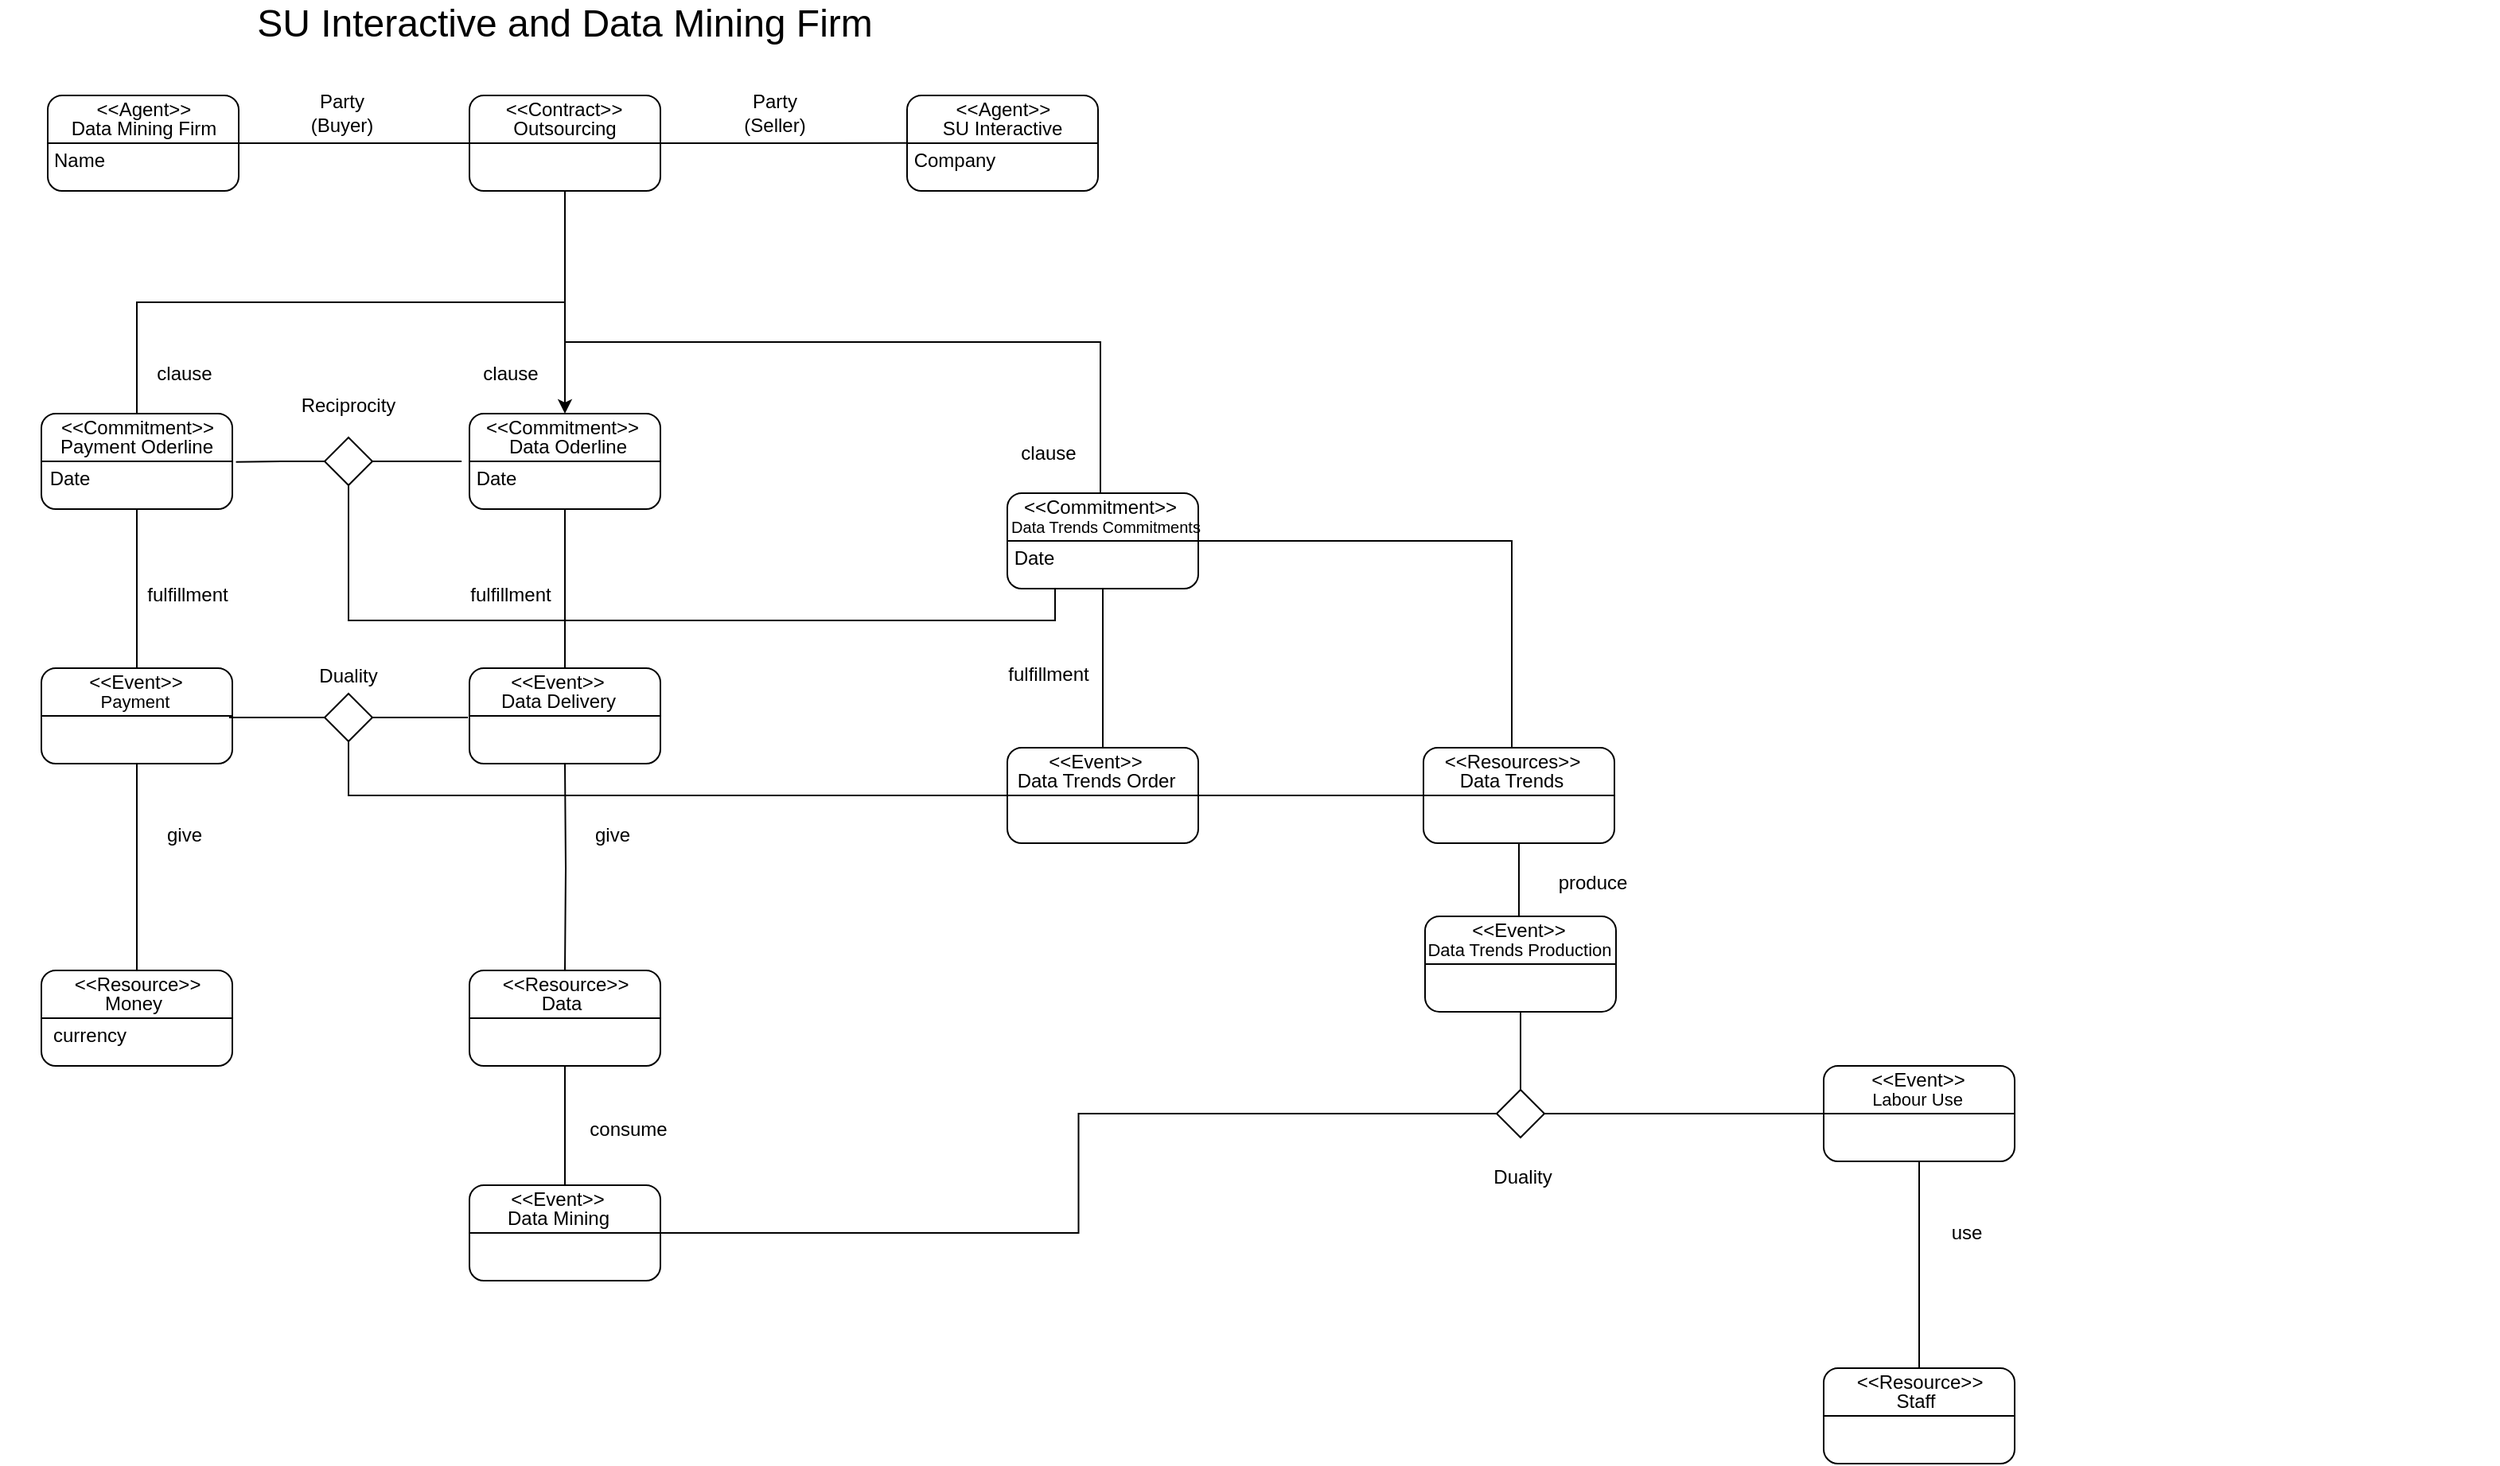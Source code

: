 <mxfile version="15.5.8" type="github"><diagram id="f0gYBg6eV_TWnXE1XEZ3" name="Page-1"><mxGraphModel dx="2370" dy="1270" grid="1" gridSize="10" guides="1" tooltips="1" connect="1" arrows="1" fold="1" page="1" pageScale="1" pageWidth="1169" pageHeight="827" math="0" shadow="0"><root><mxCell id="0"/><mxCell id="1" parent="0"/><mxCell id="re59bVa50K-5OiU--Nzr-1" value="&lt;font style=&quot;font-size: 24px&quot;&gt;SU Interactive and Data Mining Firm&lt;br&gt;&lt;/font&gt;" style="text;html=1;strokeColor=none;fillColor=none;align=center;verticalAlign=middle;whiteSpace=wrap;rounded=0;" parent="1" vertex="1"><mxGeometry x="371" y="40" width="428" height="30" as="geometry"/></mxCell><mxCell id="re59bVa50K-5OiU--Nzr-49" style="edgeStyle=orthogonalEdgeStyle;rounded=0;orthogonalLoop=1;jettySize=auto;html=1;exitX=1;exitY=0.5;exitDx=0;exitDy=0;entryX=0;entryY=0.5;entryDx=0;entryDy=0;fontSize=12;endArrow=none;endFill=0;" parent="1" source="re59bVa50K-5OiU--Nzr-2" target="re59bVa50K-5OiU--Nzr-14" edge="1"><mxGeometry relative="1" as="geometry"/></mxCell><mxCell id="re59bVa50K-5OiU--Nzr-2" value="" style="rounded=1;whiteSpace=wrap;html=1;fontSize=24;" parent="1" vertex="1"><mxGeometry x="260" y="100" width="120" height="60" as="geometry"/></mxCell><mxCell id="re59bVa50K-5OiU--Nzr-12" value="" style="endArrow=none;html=1;rounded=0;fontSize=24;exitX=0;exitY=0.5;exitDx=0;exitDy=0;entryX=1;entryY=0.5;entryDx=0;entryDy=0;" parent="1" source="re59bVa50K-5OiU--Nzr-2" target="re59bVa50K-5OiU--Nzr-2" edge="1"><mxGeometry width="50" height="50" relative="1" as="geometry"><mxPoint x="295" y="140" as="sourcePoint"/><mxPoint x="345" y="90" as="targetPoint"/></mxGeometry></mxCell><mxCell id="re59bVa50K-5OiU--Nzr-50" style="edgeStyle=orthogonalEdgeStyle;rounded=0;orthogonalLoop=1;jettySize=auto;html=1;exitX=1;exitY=0.5;exitDx=0;exitDy=0;fontSize=12;endArrow=none;endFill=0;" parent="1" source="re59bVa50K-5OiU--Nzr-14" edge="1"><mxGeometry relative="1" as="geometry"><mxPoint x="800" y="129.862" as="targetPoint"/></mxGeometry></mxCell><mxCell id="re59bVa50K-5OiU--Nzr-51" style="edgeStyle=orthogonalEdgeStyle;rounded=0;orthogonalLoop=1;jettySize=auto;html=1;exitX=0.5;exitY=1;exitDx=0;exitDy=0;fontSize=12;endArrow=none;endFill=0;" parent="1" source="re59bVa50K-5OiU--Nzr-14" target="re59bVa50K-5OiU--Nzr-28" edge="1"><mxGeometry relative="1" as="geometry"/></mxCell><mxCell id="dnEMqRcEYDUHsuzSkH74-1" style="edgeStyle=orthogonalEdgeStyle;rounded=0;orthogonalLoop=1;jettySize=auto;html=1;exitX=0.5;exitY=1;exitDx=0;exitDy=0;entryX=0.5;entryY=0;entryDx=0;entryDy=0;" edge="1" parent="1" source="re59bVa50K-5OiU--Nzr-14" target="re59bVa50K-5OiU--Nzr-26"><mxGeometry relative="1" as="geometry"/></mxCell><mxCell id="re59bVa50K-5OiU--Nzr-14" value="" style="rounded=1;whiteSpace=wrap;html=1;fontSize=24;" parent="1" vertex="1"><mxGeometry x="525" y="100" width="120" height="60" as="geometry"/></mxCell><mxCell id="re59bVa50K-5OiU--Nzr-15" value="" style="endArrow=none;html=1;rounded=0;fontSize=24;exitX=0;exitY=0.5;exitDx=0;exitDy=0;entryX=1;entryY=0.5;entryDx=0;entryDy=0;" parent="1" source="re59bVa50K-5OiU--Nzr-14" target="re59bVa50K-5OiU--Nzr-14" edge="1"><mxGeometry width="50" height="50" relative="1" as="geometry"><mxPoint x="560" y="140" as="sourcePoint"/><mxPoint x="610" y="90" as="targetPoint"/></mxGeometry></mxCell><mxCell id="re59bVa50K-5OiU--Nzr-16" value="" style="rounded=1;whiteSpace=wrap;html=1;fontSize=24;" parent="1" vertex="1"><mxGeometry x="800" y="100" width="120" height="60" as="geometry"/></mxCell><mxCell id="re59bVa50K-5OiU--Nzr-17" value="" style="endArrow=none;html=1;rounded=0;fontSize=24;exitX=0;exitY=0.5;exitDx=0;exitDy=0;entryX=1;entryY=0.5;entryDx=0;entryDy=0;" parent="1" source="re59bVa50K-5OiU--Nzr-16" target="re59bVa50K-5OiU--Nzr-16" edge="1"><mxGeometry width="50" height="50" relative="1" as="geometry"><mxPoint x="835" y="140" as="sourcePoint"/><mxPoint x="885" y="90" as="targetPoint"/></mxGeometry></mxCell><mxCell id="re59bVa50K-5OiU--Nzr-18" value="&lt;font style=&quot;font-size: 12px&quot;&gt;&amp;lt;&amp;lt;Agent&amp;gt;&amp;gt;&lt;br&gt;&lt;/font&gt;" style="text;html=1;strokeColor=none;fillColor=none;align=center;verticalAlign=middle;whiteSpace=wrap;rounded=0;fontSize=24;" parent="1" vertex="1"><mxGeometry x="287.5" y="100" width="65" height="10" as="geometry"/></mxCell><mxCell id="re59bVa50K-5OiU--Nzr-19" value="Data Mining Firm" style="text;html=1;strokeColor=none;fillColor=none;align=center;verticalAlign=middle;whiteSpace=wrap;rounded=0;fontSize=12;" parent="1" vertex="1"><mxGeometry x="263.75" y="116" width="112.5" height="10" as="geometry"/></mxCell><mxCell id="re59bVa50K-5OiU--Nzr-20" value="Outsourcing" style="text;html=1;strokeColor=none;fillColor=none;align=center;verticalAlign=middle;whiteSpace=wrap;rounded=0;fontSize=12;" parent="1" vertex="1"><mxGeometry x="554.5" y="116" width="60" height="10" as="geometry"/></mxCell><mxCell id="re59bVa50K-5OiU--Nzr-21" value="&lt;font style=&quot;font-size: 12px&quot;&gt;&amp;lt;&amp;lt;Contract&amp;gt;&amp;gt;&lt;br&gt;&lt;/font&gt;" style="text;html=1;strokeColor=none;fillColor=none;align=center;verticalAlign=middle;whiteSpace=wrap;rounded=0;fontSize=24;" parent="1" vertex="1"><mxGeometry x="552" y="100" width="65" height="10" as="geometry"/></mxCell><mxCell id="re59bVa50K-5OiU--Nzr-22" value="SU Interactive" style="text;html=1;strokeColor=none;fillColor=none;align=center;verticalAlign=middle;whiteSpace=wrap;rounded=0;fontSize=12;" parent="1" vertex="1"><mxGeometry x="820" y="116" width="80" height="10" as="geometry"/></mxCell><mxCell id="re59bVa50K-5OiU--Nzr-23" value="&lt;font style=&quot;font-size: 12px&quot;&gt;&amp;lt;&amp;lt;Agent&amp;gt;&amp;gt;&lt;br&gt;&lt;/font&gt;" style="text;html=1;strokeColor=none;fillColor=none;align=center;verticalAlign=middle;whiteSpace=wrap;rounded=0;fontSize=24;" parent="1" vertex="1"><mxGeometry x="827.5" y="100" width="65" height="10" as="geometry"/></mxCell><mxCell id="re59bVa50K-5OiU--Nzr-54" style="edgeStyle=orthogonalEdgeStyle;rounded=0;orthogonalLoop=1;jettySize=auto;html=1;exitX=0.5;exitY=1;exitDx=0;exitDy=0;entryX=0.5;entryY=0;entryDx=0;entryDy=0;fontSize=12;endArrow=none;endFill=0;" parent="1" source="re59bVa50K-5OiU--Nzr-24" target="re59bVa50K-5OiU--Nzr-32" edge="1"><mxGeometry relative="1" as="geometry"/></mxCell><mxCell id="re59bVa50K-5OiU--Nzr-24" value="" style="rounded=1;whiteSpace=wrap;html=1;fontSize=24;" parent="1" vertex="1"><mxGeometry x="256" y="300" width="120" height="60" as="geometry"/></mxCell><mxCell id="re59bVa50K-5OiU--Nzr-25" value="" style="endArrow=none;html=1;rounded=0;fontSize=24;exitX=0;exitY=0.5;exitDx=0;exitDy=0;entryX=1;entryY=0.5;entryDx=0;entryDy=0;" parent="1" source="re59bVa50K-5OiU--Nzr-24" target="re59bVa50K-5OiU--Nzr-24" edge="1"><mxGeometry width="50" height="50" relative="1" as="geometry"><mxPoint x="291" y="340" as="sourcePoint"/><mxPoint x="341" y="290" as="targetPoint"/></mxGeometry></mxCell><mxCell id="re59bVa50K-5OiU--Nzr-55" style="edgeStyle=orthogonalEdgeStyle;rounded=0;orthogonalLoop=1;jettySize=auto;html=1;exitX=0.5;exitY=1;exitDx=0;exitDy=0;entryX=0.5;entryY=0;entryDx=0;entryDy=0;fontSize=12;endArrow=none;endFill=0;" parent="1" source="re59bVa50K-5OiU--Nzr-26" target="re59bVa50K-5OiU--Nzr-34" edge="1"><mxGeometry relative="1" as="geometry"/></mxCell><mxCell id="re59bVa50K-5OiU--Nzr-26" value="" style="rounded=1;whiteSpace=wrap;html=1;fontSize=24;" parent="1" vertex="1"><mxGeometry x="525" y="300" width="120" height="60" as="geometry"/></mxCell><mxCell id="re59bVa50K-5OiU--Nzr-27" value="" style="endArrow=none;html=1;rounded=0;fontSize=24;exitX=0;exitY=0.5;exitDx=0;exitDy=0;entryX=1;entryY=0.5;entryDx=0;entryDy=0;" parent="1" source="re59bVa50K-5OiU--Nzr-26" target="re59bVa50K-5OiU--Nzr-26" edge="1"><mxGeometry width="50" height="50" relative="1" as="geometry"><mxPoint x="559" y="340" as="sourcePoint"/><mxPoint x="609" y="290" as="targetPoint"/></mxGeometry></mxCell><mxCell id="re59bVa50K-5OiU--Nzr-28" value="&lt;font style=&quot;font-size: 12px&quot;&gt;&amp;lt;&amp;lt;Commitment&amp;gt;&amp;gt;&lt;br&gt;&lt;/font&gt;" style="text;html=1;strokeColor=none;fillColor=none;align=center;verticalAlign=middle;whiteSpace=wrap;rounded=0;fontSize=24;" parent="1" vertex="1"><mxGeometry x="283.5" y="300" width="65" height="10" as="geometry"/></mxCell><mxCell id="re59bVa50K-5OiU--Nzr-29" value="&lt;font style=&quot;font-size: 12px&quot;&gt;Payment Oderline&lt;/font&gt;" style="text;html=1;strokeColor=none;fillColor=none;align=center;verticalAlign=middle;whiteSpace=wrap;rounded=0;fontSize=12;" parent="1" vertex="1"><mxGeometry x="246" y="316" width="140" height="10" as="geometry"/></mxCell><mxCell id="re59bVa50K-5OiU--Nzr-30" value="Data Oderline" style="text;html=1;strokeColor=none;fillColor=none;align=center;verticalAlign=middle;whiteSpace=wrap;rounded=0;fontSize=12;" parent="1" vertex="1"><mxGeometry x="527" y="316" width="120" height="10" as="geometry"/></mxCell><mxCell id="re59bVa50K-5OiU--Nzr-31" value="&lt;font style=&quot;font-size: 12px&quot;&gt;&amp;lt;&amp;lt;Commitment&amp;gt;&amp;gt;&lt;br&gt;&lt;/font&gt;" style="text;html=1;strokeColor=none;fillColor=none;align=center;verticalAlign=middle;whiteSpace=wrap;rounded=0;fontSize=24;" parent="1" vertex="1"><mxGeometry x="551" y="300" width="65" height="10" as="geometry"/></mxCell><mxCell id="re59bVa50K-5OiU--Nzr-64" style="edgeStyle=orthogonalEdgeStyle;rounded=0;orthogonalLoop=1;jettySize=auto;html=1;exitX=0.5;exitY=1;exitDx=0;exitDy=0;entryX=0.5;entryY=0;entryDx=0;entryDy=0;fontSize=12;endArrow=none;endFill=0;" parent="1" source="re59bVa50K-5OiU--Nzr-32" target="re59bVa50K-5OiU--Nzr-63" edge="1"><mxGeometry relative="1" as="geometry"/></mxCell><mxCell id="re59bVa50K-5OiU--Nzr-32" value="" style="rounded=1;whiteSpace=wrap;html=1;fontSize=24;" parent="1" vertex="1"><mxGeometry x="256" y="460" width="120" height="60" as="geometry"/></mxCell><mxCell id="re59bVa50K-5OiU--Nzr-33" value="" style="endArrow=none;html=1;rounded=0;fontSize=24;exitX=0;exitY=0.5;exitDx=0;exitDy=0;entryX=1;entryY=0.5;entryDx=0;entryDy=0;" parent="1" source="re59bVa50K-5OiU--Nzr-32" target="re59bVa50K-5OiU--Nzr-32" edge="1"><mxGeometry width="50" height="50" relative="1" as="geometry"><mxPoint x="290" y="500" as="sourcePoint"/><mxPoint x="340" y="450" as="targetPoint"/></mxGeometry></mxCell><mxCell id="re59bVa50K-5OiU--Nzr-34" value="" style="rounded=1;whiteSpace=wrap;html=1;fontSize=24;" parent="1" vertex="1"><mxGeometry x="525" y="460" width="120" height="60" as="geometry"/></mxCell><mxCell id="re59bVa50K-5OiU--Nzr-35" value="" style="endArrow=none;html=1;rounded=0;fontSize=24;exitX=0;exitY=0.5;exitDx=0;exitDy=0;entryX=1;entryY=0.5;entryDx=0;entryDy=0;" parent="1" source="re59bVa50K-5OiU--Nzr-34" target="re59bVa50K-5OiU--Nzr-34" edge="1"><mxGeometry width="50" height="50" relative="1" as="geometry"><mxPoint x="556" y="500" as="sourcePoint"/><mxPoint x="606" y="450" as="targetPoint"/></mxGeometry></mxCell><mxCell id="re59bVa50K-5OiU--Nzr-36" value="&lt;font style=&quot;font-size: 12px&quot;&gt;&amp;lt;&amp;lt;Event&amp;gt;&amp;gt;&lt;br&gt;&lt;/font&gt;" style="text;html=1;strokeColor=none;fillColor=none;align=center;verticalAlign=middle;whiteSpace=wrap;rounded=0;fontSize=24;" parent="1" vertex="1"><mxGeometry x="282.5" y="460" width="65" height="10" as="geometry"/></mxCell><mxCell id="re59bVa50K-5OiU--Nzr-37" value="&lt;font style=&quot;font-size: 11px&quot;&gt;Payment&lt;/font&gt;" style="text;html=1;strokeColor=none;fillColor=none;align=center;verticalAlign=middle;whiteSpace=wrap;rounded=0;fontSize=12;" parent="1" vertex="1"><mxGeometry x="230" y="476" width="170" height="10" as="geometry"/></mxCell><mxCell id="re59bVa50K-5OiU--Nzr-38" value="Data Delivery" style="text;html=1;strokeColor=none;fillColor=none;align=center;verticalAlign=middle;whiteSpace=wrap;rounded=0;fontSize=12;" parent="1" vertex="1"><mxGeometry x="520.5" y="476" width="120" height="10" as="geometry"/></mxCell><mxCell id="re59bVa50K-5OiU--Nzr-39" value="&lt;font style=&quot;font-size: 12px&quot;&gt;&amp;lt;&amp;lt;Event&amp;gt;&amp;gt;&lt;br&gt;&lt;/font&gt;" style="text;html=1;strokeColor=none;fillColor=none;align=center;verticalAlign=middle;whiteSpace=wrap;rounded=0;fontSize=24;" parent="1" vertex="1"><mxGeometry x="548" y="460" width="65" height="10" as="geometry"/></mxCell><mxCell id="re59bVa50K-5OiU--Nzr-45" style="edgeStyle=orthogonalEdgeStyle;rounded=0;orthogonalLoop=1;jettySize=auto;html=1;exitX=1;exitY=0.5;exitDx=0;exitDy=0;fontSize=12;endArrow=none;endFill=0;" parent="1" source="re59bVa50K-5OiU--Nzr-40" edge="1"><mxGeometry relative="1" as="geometry"><mxPoint x="524" y="491" as="targetPoint"/></mxGeometry></mxCell><mxCell id="re59bVa50K-5OiU--Nzr-46" style="edgeStyle=orthogonalEdgeStyle;rounded=0;orthogonalLoop=1;jettySize=auto;html=1;exitX=0;exitY=0.5;exitDx=0;exitDy=0;fontSize=12;endArrow=none;endFill=0;" parent="1" source="re59bVa50K-5OiU--Nzr-40" edge="1"><mxGeometry relative="1" as="geometry"><mxPoint x="374" y="491" as="targetPoint"/></mxGeometry></mxCell><mxCell id="re59bVa50K-5OiU--Nzr-40" value="" style="rhombus;whiteSpace=wrap;html=1;fontSize=12;" parent="1" vertex="1"><mxGeometry x="434" y="476" width="30" height="30" as="geometry"/></mxCell><mxCell id="re59bVa50K-5OiU--Nzr-43" style="edgeStyle=orthogonalEdgeStyle;rounded=0;orthogonalLoop=1;jettySize=auto;html=1;exitX=0;exitY=0.5;exitDx=0;exitDy=0;entryX=1.019;entryY=0.422;entryDx=0;entryDy=0;entryPerimeter=0;fontSize=12;endArrow=none;endFill=0;" parent="1" source="re59bVa50K-5OiU--Nzr-41" edge="1"><mxGeometry relative="1" as="geometry"><mxPoint x="378.28" y="330.32" as="targetPoint"/></mxGeometry></mxCell><mxCell id="re59bVa50K-5OiU--Nzr-44" style="edgeStyle=orthogonalEdgeStyle;rounded=0;orthogonalLoop=1;jettySize=auto;html=1;exitX=1;exitY=0.5;exitDx=0;exitDy=0;entryX=-0.008;entryY=0.417;entryDx=0;entryDy=0;entryPerimeter=0;fontSize=12;endArrow=none;endFill=0;" parent="1" source="re59bVa50K-5OiU--Nzr-41" edge="1"><mxGeometry relative="1" as="geometry"><mxPoint x="520.04" y="330.02" as="targetPoint"/></mxGeometry></mxCell><mxCell id="dnEMqRcEYDUHsuzSkH74-16" style="edgeStyle=orthogonalEdgeStyle;rounded=0;orthogonalLoop=1;jettySize=auto;html=1;exitX=0.5;exitY=1;exitDx=0;exitDy=0;entryX=0.25;entryY=1;entryDx=0;entryDy=0;endArrow=none;endFill=0;" edge="1" parent="1" source="re59bVa50K-5OiU--Nzr-41" target="dnEMqRcEYDUHsuzSkH74-4"><mxGeometry relative="1" as="geometry"/></mxCell><mxCell id="re59bVa50K-5OiU--Nzr-41" value="" style="rhombus;whiteSpace=wrap;html=1;fontSize=12;" parent="1" vertex="1"><mxGeometry x="434" y="315" width="30" height="30" as="geometry"/></mxCell><mxCell id="re59bVa50K-5OiU--Nzr-47" value="Duality" style="text;html=1;strokeColor=none;fillColor=none;align=center;verticalAlign=middle;whiteSpace=wrap;rounded=0;fontSize=12;" parent="1" vertex="1"><mxGeometry x="419" y="450" width="60" height="30" as="geometry"/></mxCell><mxCell id="re59bVa50K-5OiU--Nzr-48" value="Reciprocity" style="text;html=1;strokeColor=none;fillColor=none;align=center;verticalAlign=middle;whiteSpace=wrap;rounded=0;fontSize=12;" parent="1" vertex="1"><mxGeometry x="419" y="280" width="60" height="30" as="geometry"/></mxCell><mxCell id="re59bVa50K-5OiU--Nzr-60" value="" style="rounded=1;whiteSpace=wrap;html=1;fontSize=24;" parent="1" vertex="1"><mxGeometry x="256" y="650" width="120" height="60" as="geometry"/></mxCell><mxCell id="re59bVa50K-5OiU--Nzr-61" value="" style="endArrow=none;html=1;rounded=0;fontSize=24;exitX=0;exitY=0.5;exitDx=0;exitDy=0;entryX=1;entryY=0.5;entryDx=0;entryDy=0;" parent="1" source="re59bVa50K-5OiU--Nzr-60" target="re59bVa50K-5OiU--Nzr-60" edge="1"><mxGeometry width="50" height="50" relative="1" as="geometry"><mxPoint x="291" y="690" as="sourcePoint"/><mxPoint x="341" y="640" as="targetPoint"/></mxGeometry></mxCell><mxCell id="re59bVa50K-5OiU--Nzr-62" value="Money" style="text;html=1;strokeColor=none;fillColor=none;align=center;verticalAlign=middle;whiteSpace=wrap;rounded=0;fontSize=12;" parent="1" vertex="1"><mxGeometry x="254" y="666" width="120" height="10" as="geometry"/></mxCell><mxCell id="re59bVa50K-5OiU--Nzr-63" value="&lt;font style=&quot;font-size: 12px&quot;&gt;&amp;lt;&amp;lt;Resource&amp;gt;&amp;gt;&lt;br&gt;&lt;/font&gt;" style="text;html=1;strokeColor=none;fillColor=none;align=center;verticalAlign=middle;whiteSpace=wrap;rounded=0;fontSize=24;" parent="1" vertex="1"><mxGeometry x="283.5" y="650" width="65" height="10" as="geometry"/></mxCell><mxCell id="re59bVa50K-5OiU--Nzr-110" value="Name" style="text;html=1;strokeColor=none;fillColor=none;align=center;verticalAlign=middle;whiteSpace=wrap;rounded=0;fontSize=12;" parent="1" vertex="1"><mxGeometry x="250" y="126" width="60" height="30" as="geometry"/></mxCell><mxCell id="re59bVa50K-5OiU--Nzr-112" value="Party&lt;br&gt;(Buyer)" style="text;html=1;strokeColor=none;fillColor=none;align=center;verticalAlign=middle;whiteSpace=wrap;rounded=0;fontSize=12;" parent="1" vertex="1"><mxGeometry x="415" y="96" width="60" height="30" as="geometry"/></mxCell><mxCell id="re59bVa50K-5OiU--Nzr-113" value="Party&lt;br&gt;(Seller)" style="text;html=1;strokeColor=none;fillColor=none;align=center;verticalAlign=middle;whiteSpace=wrap;rounded=0;fontSize=12;" parent="1" vertex="1"><mxGeometry x="686.5" y="96" width="60" height="30" as="geometry"/></mxCell><mxCell id="re59bVa50K-5OiU--Nzr-114" value="Company" style="text;html=1;strokeColor=none;fillColor=none;align=center;verticalAlign=middle;whiteSpace=wrap;rounded=0;fontSize=12;" parent="1" vertex="1"><mxGeometry x="800" y="126" width="60" height="30" as="geometry"/></mxCell><mxCell id="re59bVa50K-5OiU--Nzr-115" value="Date" style="text;html=1;strokeColor=none;fillColor=none;align=center;verticalAlign=middle;whiteSpace=wrap;rounded=0;fontSize=12;" parent="1" vertex="1"><mxGeometry x="244" y="326" width="60" height="30" as="geometry"/></mxCell><mxCell id="re59bVa50K-5OiU--Nzr-116" value="Date" style="text;html=1;strokeColor=none;fillColor=none;align=center;verticalAlign=middle;whiteSpace=wrap;rounded=0;fontSize=12;" parent="1" vertex="1"><mxGeometry x="512" y="326" width="60" height="30" as="geometry"/></mxCell><mxCell id="re59bVa50K-5OiU--Nzr-119" value="currency" style="text;html=1;strokeColor=none;fillColor=none;align=center;verticalAlign=middle;whiteSpace=wrap;rounded=0;fontSize=12;" parent="1" vertex="1"><mxGeometry x="246" y="676" width="81" height="30" as="geometry"/></mxCell><mxCell id="re59bVa50K-5OiU--Nzr-123" value="clause" style="text;html=1;strokeColor=none;fillColor=none;align=center;verticalAlign=middle;whiteSpace=wrap;rounded=0;fontSize=12;" parent="1" vertex="1"><mxGeometry x="316" y="260" width="60" height="30" as="geometry"/></mxCell><mxCell id="re59bVa50K-5OiU--Nzr-124" value="clause" style="text;html=1;strokeColor=none;fillColor=none;align=center;verticalAlign=middle;whiteSpace=wrap;rounded=0;fontSize=12;" parent="1" vertex="1"><mxGeometry x="520.5" y="260" width="60" height="30" as="geometry"/></mxCell><mxCell id="re59bVa50K-5OiU--Nzr-125" value="fulfillment" style="text;html=1;strokeColor=none;fillColor=none;align=center;verticalAlign=middle;whiteSpace=wrap;rounded=0;fontSize=12;" parent="1" vertex="1"><mxGeometry x="520.5" y="399" width="60" height="30" as="geometry"/></mxCell><mxCell id="re59bVa50K-5OiU--Nzr-126" value="fulfillment" style="text;html=1;strokeColor=none;fillColor=none;align=center;verticalAlign=middle;whiteSpace=wrap;rounded=0;fontSize=12;" parent="1" vertex="1"><mxGeometry x="318" y="399" width="60" height="30" as="geometry"/></mxCell><mxCell id="re59bVa50K-5OiU--Nzr-132" value="give" style="text;html=1;strokeColor=none;fillColor=none;align=center;verticalAlign=middle;whiteSpace=wrap;rounded=0;fontSize=12;" parent="1" vertex="1"><mxGeometry x="316" y="550" width="60" height="30" as="geometry"/></mxCell><mxCell id="dnEMqRcEYDUHsuzSkH74-2" value="" style="shape=image;verticalLabelPosition=bottom;labelBackgroundColor=#ffffff;verticalAlign=top;aspect=fixed;imageAspect=0;image=https://cdn.discordapp.com/attachments/882881719177474058/903643881835466762/Skarmavbild_2021-10-29_kl._15.32.03.png;" vertex="1" parent="1"><mxGeometry x="1280" y="267" width="520" height="365" as="geometry"/></mxCell><mxCell id="dnEMqRcEYDUHsuzSkH74-3" style="edgeStyle=orthogonalEdgeStyle;rounded=0;orthogonalLoop=1;jettySize=auto;html=1;exitX=0.5;exitY=1;exitDx=0;exitDy=0;entryX=0.5;entryY=0;entryDx=0;entryDy=0;fontSize=12;endArrow=none;endFill=0;" edge="1" source="dnEMqRcEYDUHsuzSkH74-4" target="dnEMqRcEYDUHsuzSkH74-8" parent="1"><mxGeometry relative="1" as="geometry"/></mxCell><mxCell id="dnEMqRcEYDUHsuzSkH74-4" value="" style="rounded=1;whiteSpace=wrap;html=1;fontSize=24;" vertex="1" parent="1"><mxGeometry x="863" y="350" width="120" height="60" as="geometry"/></mxCell><mxCell id="dnEMqRcEYDUHsuzSkH74-5" value="" style="endArrow=none;html=1;rounded=0;fontSize=24;exitX=0;exitY=0.5;exitDx=0;exitDy=0;entryX=1;entryY=0.5;entryDx=0;entryDy=0;" edge="1" source="dnEMqRcEYDUHsuzSkH74-4" target="dnEMqRcEYDUHsuzSkH74-4" parent="1"><mxGeometry width="50" height="50" relative="1" as="geometry"><mxPoint x="897" y="390" as="sourcePoint"/><mxPoint x="947" y="340" as="targetPoint"/></mxGeometry></mxCell><mxCell id="dnEMqRcEYDUHsuzSkH74-6" value="&lt;font style=&quot;font-size: 10px&quot;&gt;Data Trends Commitments&lt;/font&gt;" style="text;html=1;strokeColor=none;fillColor=none;align=center;verticalAlign=middle;whiteSpace=wrap;rounded=0;fontSize=12;" vertex="1" parent="1"><mxGeometry x="860" y="366" width="130" height="10" as="geometry"/></mxCell><mxCell id="dnEMqRcEYDUHsuzSkH74-15" style="edgeStyle=orthogonalEdgeStyle;rounded=0;orthogonalLoop=1;jettySize=auto;html=1;exitX=0.5;exitY=0;exitDx=0;exitDy=0;entryX=0.5;entryY=1;entryDx=0;entryDy=0;endArrow=none;endFill=0;" edge="1" parent="1" source="dnEMqRcEYDUHsuzSkH74-7" target="re59bVa50K-5OiU--Nzr-14"><mxGeometry relative="1" as="geometry"/></mxCell><mxCell id="dnEMqRcEYDUHsuzSkH74-7" value="&lt;font style=&quot;font-size: 12px&quot;&gt;&amp;lt;&amp;lt;Commitment&amp;gt;&amp;gt;&lt;br&gt;&lt;/font&gt;" style="text;html=1;strokeColor=none;fillColor=none;align=center;verticalAlign=middle;whiteSpace=wrap;rounded=0;fontSize=24;" vertex="1" parent="1"><mxGeometry x="889" y="350" width="65" height="10" as="geometry"/></mxCell><mxCell id="dnEMqRcEYDUHsuzSkH74-17" style="edgeStyle=orthogonalEdgeStyle;rounded=0;orthogonalLoop=1;jettySize=auto;html=1;exitX=0;exitY=0.5;exitDx=0;exitDy=0;entryX=0.5;entryY=1;entryDx=0;entryDy=0;endArrow=none;endFill=0;" edge="1" parent="1" source="dnEMqRcEYDUHsuzSkH74-8" target="re59bVa50K-5OiU--Nzr-40"><mxGeometry relative="1" as="geometry"/></mxCell><mxCell id="dnEMqRcEYDUHsuzSkH74-29" style="edgeStyle=orthogonalEdgeStyle;rounded=0;orthogonalLoop=1;jettySize=auto;html=1;exitX=1;exitY=0.5;exitDx=0;exitDy=0;fontSize=10;endArrow=none;endFill=0;" edge="1" parent="1" source="dnEMqRcEYDUHsuzSkH74-8"><mxGeometry relative="1" as="geometry"><mxPoint x="1130" y="540" as="targetPoint"/></mxGeometry></mxCell><mxCell id="dnEMqRcEYDUHsuzSkH74-8" value="" style="rounded=1;whiteSpace=wrap;html=1;fontSize=24;" vertex="1" parent="1"><mxGeometry x="863" y="510" width="120" height="60" as="geometry"/></mxCell><mxCell id="dnEMqRcEYDUHsuzSkH74-9" value="" style="endArrow=none;html=1;rounded=0;fontSize=24;exitX=0;exitY=0.5;exitDx=0;exitDy=0;entryX=1;entryY=0.5;entryDx=0;entryDy=0;" edge="1" source="dnEMqRcEYDUHsuzSkH74-8" target="dnEMqRcEYDUHsuzSkH74-8" parent="1"><mxGeometry width="50" height="50" relative="1" as="geometry"><mxPoint x="894" y="550" as="sourcePoint"/><mxPoint x="944" y="500" as="targetPoint"/></mxGeometry></mxCell><mxCell id="dnEMqRcEYDUHsuzSkH74-10" value="Data Trends Order" style="text;html=1;strokeColor=none;fillColor=none;align=center;verticalAlign=middle;whiteSpace=wrap;rounded=0;fontSize=12;" vertex="1" parent="1"><mxGeometry x="858.5" y="526" width="120" height="10" as="geometry"/></mxCell><mxCell id="dnEMqRcEYDUHsuzSkH74-11" value="&lt;font style=&quot;font-size: 12px&quot;&gt;&amp;lt;&amp;lt;Event&amp;gt;&amp;gt;&lt;br&gt;&lt;/font&gt;" style="text;html=1;strokeColor=none;fillColor=none;align=center;verticalAlign=middle;whiteSpace=wrap;rounded=0;fontSize=24;" vertex="1" parent="1"><mxGeometry x="886" y="510" width="65" height="10" as="geometry"/></mxCell><mxCell id="dnEMqRcEYDUHsuzSkH74-12" value="Date" style="text;html=1;strokeColor=none;fillColor=none;align=center;verticalAlign=middle;whiteSpace=wrap;rounded=0;fontSize=12;" vertex="1" parent="1"><mxGeometry x="850" y="376" width="60" height="30" as="geometry"/></mxCell><mxCell id="dnEMqRcEYDUHsuzSkH74-13" value="clause" style="text;html=1;strokeColor=none;fillColor=none;align=center;verticalAlign=middle;whiteSpace=wrap;rounded=0;fontSize=12;" vertex="1" parent="1"><mxGeometry x="858.5" y="310" width="60" height="30" as="geometry"/></mxCell><mxCell id="dnEMqRcEYDUHsuzSkH74-14" value="fulfillment" style="text;html=1;strokeColor=none;fillColor=none;align=center;verticalAlign=middle;whiteSpace=wrap;rounded=0;fontSize=12;" vertex="1" parent="1"><mxGeometry x="858.5" y="449" width="60" height="30" as="geometry"/></mxCell><mxCell id="dnEMqRcEYDUHsuzSkH74-18" style="edgeStyle=orthogonalEdgeStyle;rounded=0;orthogonalLoop=1;jettySize=auto;html=1;exitX=0.5;exitY=1;exitDx=0;exitDy=0;entryX=0.5;entryY=0;entryDx=0;entryDy=0;fontSize=12;endArrow=none;endFill=0;" edge="1" target="dnEMqRcEYDUHsuzSkH74-22" parent="1"><mxGeometry relative="1" as="geometry"><mxPoint x="585" y="520" as="sourcePoint"/></mxGeometry></mxCell><mxCell id="dnEMqRcEYDUHsuzSkH74-53" style="edgeStyle=orthogonalEdgeStyle;rounded=0;orthogonalLoop=1;jettySize=auto;html=1;exitX=0.5;exitY=1;exitDx=0;exitDy=0;fontSize=10;endArrow=none;endFill=0;" edge="1" parent="1" source="dnEMqRcEYDUHsuzSkH74-19" target="dnEMqRcEYDUHsuzSkH74-48"><mxGeometry relative="1" as="geometry"/></mxCell><mxCell id="dnEMqRcEYDUHsuzSkH74-19" value="" style="rounded=1;whiteSpace=wrap;html=1;fontSize=24;" vertex="1" parent="1"><mxGeometry x="525" y="650" width="120" height="60" as="geometry"/></mxCell><mxCell id="dnEMqRcEYDUHsuzSkH74-20" value="" style="endArrow=none;html=1;rounded=0;fontSize=24;exitX=0;exitY=0.5;exitDx=0;exitDy=0;entryX=1;entryY=0.5;entryDx=0;entryDy=0;" edge="1" source="dnEMqRcEYDUHsuzSkH74-19" target="dnEMqRcEYDUHsuzSkH74-19" parent="1"><mxGeometry width="50" height="50" relative="1" as="geometry"><mxPoint x="560" y="690" as="sourcePoint"/><mxPoint x="610" y="640" as="targetPoint"/></mxGeometry></mxCell><mxCell id="dnEMqRcEYDUHsuzSkH74-21" value="Data" style="text;html=1;strokeColor=none;fillColor=none;align=center;verticalAlign=middle;whiteSpace=wrap;rounded=0;fontSize=12;" vertex="1" parent="1"><mxGeometry x="523" y="666" width="120" height="10" as="geometry"/></mxCell><mxCell id="dnEMqRcEYDUHsuzSkH74-22" value="&lt;font style=&quot;font-size: 12px&quot;&gt;&amp;lt;&amp;lt;Resource&amp;gt;&amp;gt;&lt;br&gt;&lt;/font&gt;" style="text;html=1;strokeColor=none;fillColor=none;align=center;verticalAlign=middle;whiteSpace=wrap;rounded=0;fontSize=24;" vertex="1" parent="1"><mxGeometry x="552.5" y="650" width="65" height="10" as="geometry"/></mxCell><mxCell id="dnEMqRcEYDUHsuzSkH74-24" value="give" style="text;html=1;strokeColor=none;fillColor=none;align=center;verticalAlign=middle;whiteSpace=wrap;rounded=0;fontSize=12;" vertex="1" parent="1"><mxGeometry x="585" y="550" width="60" height="30" as="geometry"/></mxCell><mxCell id="dnEMqRcEYDUHsuzSkH74-47" style="edgeStyle=orthogonalEdgeStyle;rounded=0;orthogonalLoop=1;jettySize=auto;html=1;exitX=0.5;exitY=1;exitDx=0;exitDy=0;entryX=0.5;entryY=0;entryDx=0;entryDy=0;fontSize=10;endArrow=none;endFill=0;" edge="1" parent="1" source="dnEMqRcEYDUHsuzSkH74-25" target="dnEMqRcEYDUHsuzSkH74-44"><mxGeometry relative="1" as="geometry"/></mxCell><mxCell id="dnEMqRcEYDUHsuzSkH74-25" value="" style="rounded=1;whiteSpace=wrap;html=1;fontSize=24;" vertex="1" parent="1"><mxGeometry x="1124.5" y="510" width="120" height="60" as="geometry"/></mxCell><mxCell id="dnEMqRcEYDUHsuzSkH74-26" value="" style="endArrow=none;html=1;rounded=0;fontSize=24;exitX=0;exitY=0.5;exitDx=0;exitDy=0;entryX=1;entryY=0.5;entryDx=0;entryDy=0;" edge="1" source="dnEMqRcEYDUHsuzSkH74-25" target="dnEMqRcEYDUHsuzSkH74-25" parent="1"><mxGeometry width="50" height="50" relative="1" as="geometry"><mxPoint x="1155.5" y="550" as="sourcePoint"/><mxPoint x="1205.5" y="500" as="targetPoint"/></mxGeometry></mxCell><mxCell id="dnEMqRcEYDUHsuzSkH74-27" value="Data Trends" style="text;html=1;strokeColor=none;fillColor=none;align=center;verticalAlign=middle;whiteSpace=wrap;rounded=0;fontSize=12;" vertex="1" parent="1"><mxGeometry x="1120" y="526" width="120" height="10" as="geometry"/></mxCell><mxCell id="dnEMqRcEYDUHsuzSkH74-30" style="edgeStyle=orthogonalEdgeStyle;rounded=0;orthogonalLoop=1;jettySize=auto;html=1;exitX=0.5;exitY=0;exitDx=0;exitDy=0;entryX=1;entryY=0.5;entryDx=0;entryDy=0;fontSize=10;endArrow=none;endFill=0;" edge="1" parent="1" source="dnEMqRcEYDUHsuzSkH74-28" target="dnEMqRcEYDUHsuzSkH74-4"><mxGeometry relative="1" as="geometry"/></mxCell><mxCell id="dnEMqRcEYDUHsuzSkH74-28" value="&lt;font style=&quot;font-size: 12px&quot;&gt;&amp;lt;&amp;lt;Resources&amp;gt;&amp;gt;&lt;br&gt;&lt;/font&gt;" style="text;html=1;strokeColor=none;fillColor=none;align=center;verticalAlign=middle;whiteSpace=wrap;rounded=0;fontSize=24;" vertex="1" parent="1"><mxGeometry x="1147.5" y="510" width="65" height="10" as="geometry"/></mxCell><mxCell id="dnEMqRcEYDUHsuzSkH74-31" style="edgeStyle=orthogonalEdgeStyle;rounded=0;orthogonalLoop=1;jettySize=auto;html=1;exitX=0.5;exitY=1;exitDx=0;exitDy=0;entryX=0.5;entryY=0;entryDx=0;entryDy=0;fontSize=12;endArrow=none;endFill=0;" edge="1" source="dnEMqRcEYDUHsuzSkH74-32" target="dnEMqRcEYDUHsuzSkH74-39" parent="1"><mxGeometry relative="1" as="geometry"/></mxCell><mxCell id="dnEMqRcEYDUHsuzSkH74-32" value="" style="rounded=1;whiteSpace=wrap;html=1;fontSize=24;" vertex="1" parent="1"><mxGeometry x="1376" y="710" width="120" height="60" as="geometry"/></mxCell><mxCell id="dnEMqRcEYDUHsuzSkH74-33" value="" style="endArrow=none;html=1;rounded=0;fontSize=24;exitX=0;exitY=0.5;exitDx=0;exitDy=0;entryX=1;entryY=0.5;entryDx=0;entryDy=0;" edge="1" source="dnEMqRcEYDUHsuzSkH74-32" target="dnEMqRcEYDUHsuzSkH74-32" parent="1"><mxGeometry width="50" height="50" relative="1" as="geometry"><mxPoint x="1410" y="750" as="sourcePoint"/><mxPoint x="1460" y="700" as="targetPoint"/></mxGeometry></mxCell><mxCell id="dnEMqRcEYDUHsuzSkH74-34" value="&lt;font style=&quot;font-size: 12px&quot;&gt;&amp;lt;&amp;lt;Event&amp;gt;&amp;gt;&lt;br&gt;&lt;/font&gt;" style="text;html=1;strokeColor=none;fillColor=none;align=center;verticalAlign=middle;whiteSpace=wrap;rounded=0;fontSize=24;" vertex="1" parent="1"><mxGeometry x="1402.5" y="710" width="65" height="10" as="geometry"/></mxCell><mxCell id="dnEMqRcEYDUHsuzSkH74-35" value="&lt;font style=&quot;font-size: 11px&quot;&gt;Labour Use&lt;/font&gt;" style="text;html=1;strokeColor=none;fillColor=none;align=center;verticalAlign=middle;whiteSpace=wrap;rounded=0;fontSize=12;" vertex="1" parent="1"><mxGeometry x="1350" y="726" width="170" height="10" as="geometry"/></mxCell><mxCell id="dnEMqRcEYDUHsuzSkH74-36" value="" style="rounded=1;whiteSpace=wrap;html=1;fontSize=24;" vertex="1" parent="1"><mxGeometry x="1376" y="900" width="120" height="60" as="geometry"/></mxCell><mxCell id="dnEMqRcEYDUHsuzSkH74-37" value="" style="endArrow=none;html=1;rounded=0;fontSize=24;exitX=0;exitY=0.5;exitDx=0;exitDy=0;entryX=1;entryY=0.5;entryDx=0;entryDy=0;" edge="1" source="dnEMqRcEYDUHsuzSkH74-36" target="dnEMqRcEYDUHsuzSkH74-36" parent="1"><mxGeometry width="50" height="50" relative="1" as="geometry"><mxPoint x="1411" y="940" as="sourcePoint"/><mxPoint x="1461" y="890" as="targetPoint"/></mxGeometry></mxCell><mxCell id="dnEMqRcEYDUHsuzSkH74-38" value="Staff" style="text;html=1;strokeColor=none;fillColor=none;align=center;verticalAlign=middle;whiteSpace=wrap;rounded=0;fontSize=12;" vertex="1" parent="1"><mxGeometry x="1374" y="916" width="120" height="10" as="geometry"/></mxCell><mxCell id="dnEMqRcEYDUHsuzSkH74-39" value="&lt;font style=&quot;font-size: 12px&quot;&gt;&amp;lt;&amp;lt;Resource&amp;gt;&amp;gt;&lt;br&gt;&lt;/font&gt;" style="text;html=1;strokeColor=none;fillColor=none;align=center;verticalAlign=middle;whiteSpace=wrap;rounded=0;fontSize=24;" vertex="1" parent="1"><mxGeometry x="1403.5" y="900" width="65" height="10" as="geometry"/></mxCell><mxCell id="dnEMqRcEYDUHsuzSkH74-41" value="use" style="text;html=1;strokeColor=none;fillColor=none;align=center;verticalAlign=middle;whiteSpace=wrap;rounded=0;fontSize=12;" vertex="1" parent="1"><mxGeometry x="1436" y="800" width="60" height="30" as="geometry"/></mxCell><mxCell id="dnEMqRcEYDUHsuzSkH74-42" value="" style="rounded=1;whiteSpace=wrap;html=1;fontSize=24;" vertex="1" parent="1"><mxGeometry x="1125.5" y="616" width="120" height="60" as="geometry"/></mxCell><mxCell id="dnEMqRcEYDUHsuzSkH74-43" value="" style="endArrow=none;html=1;rounded=0;fontSize=24;exitX=0;exitY=0.5;exitDx=0;exitDy=0;entryX=1;entryY=0.5;entryDx=0;entryDy=0;" edge="1" source="dnEMqRcEYDUHsuzSkH74-42" target="dnEMqRcEYDUHsuzSkH74-42" parent="1"><mxGeometry width="50" height="50" relative="1" as="geometry"><mxPoint x="1159.5" y="656" as="sourcePoint"/><mxPoint x="1209.5" y="606" as="targetPoint"/></mxGeometry></mxCell><mxCell id="dnEMqRcEYDUHsuzSkH74-44" value="&lt;font style=&quot;font-size: 12px&quot;&gt;&amp;lt;&amp;lt;Event&amp;gt;&amp;gt;&lt;br&gt;&lt;/font&gt;" style="text;html=1;strokeColor=none;fillColor=none;align=center;verticalAlign=middle;whiteSpace=wrap;rounded=0;fontSize=24;" vertex="1" parent="1"><mxGeometry x="1152" y="616" width="65" height="10" as="geometry"/></mxCell><mxCell id="dnEMqRcEYDUHsuzSkH74-45" value="&lt;font style=&quot;font-size: 11px&quot;&gt;Data Trends Production&lt;/font&gt;" style="text;html=1;strokeColor=none;fillColor=none;align=center;verticalAlign=middle;whiteSpace=wrap;rounded=0;fontSize=12;" vertex="1" parent="1"><mxGeometry x="1099.5" y="632" width="170" height="10" as="geometry"/></mxCell><mxCell id="dnEMqRcEYDUHsuzSkH74-56" style="edgeStyle=orthogonalEdgeStyle;rounded=0;orthogonalLoop=1;jettySize=auto;html=1;exitX=1;exitY=0.5;exitDx=0;exitDy=0;entryX=0;entryY=0.5;entryDx=0;entryDy=0;fontSize=10;endArrow=none;endFill=0;" edge="1" parent="1" source="dnEMqRcEYDUHsuzSkH74-48" target="dnEMqRcEYDUHsuzSkH74-54"><mxGeometry relative="1" as="geometry"/></mxCell><mxCell id="dnEMqRcEYDUHsuzSkH74-48" value="" style="rounded=1;whiteSpace=wrap;html=1;fontSize=24;" vertex="1" parent="1"><mxGeometry x="525" y="785" width="120" height="60" as="geometry"/></mxCell><mxCell id="dnEMqRcEYDUHsuzSkH74-49" value="" style="endArrow=none;html=1;rounded=0;fontSize=24;exitX=0;exitY=0.5;exitDx=0;exitDy=0;entryX=1;entryY=0.5;entryDx=0;entryDy=0;" edge="1" source="dnEMqRcEYDUHsuzSkH74-48" target="dnEMqRcEYDUHsuzSkH74-48" parent="1"><mxGeometry width="50" height="50" relative="1" as="geometry"><mxPoint x="556" y="825" as="sourcePoint"/><mxPoint x="606" y="775" as="targetPoint"/></mxGeometry></mxCell><mxCell id="dnEMqRcEYDUHsuzSkH74-50" value="Data Mining" style="text;html=1;strokeColor=none;fillColor=none;align=center;verticalAlign=middle;whiteSpace=wrap;rounded=0;fontSize=12;" vertex="1" parent="1"><mxGeometry x="520.5" y="801" width="120" height="10" as="geometry"/></mxCell><mxCell id="dnEMqRcEYDUHsuzSkH74-51" value="&lt;font style=&quot;font-size: 12px&quot;&gt;&amp;lt;&amp;lt;Event&amp;gt;&amp;gt;&lt;br&gt;&lt;/font&gt;" style="text;html=1;strokeColor=none;fillColor=none;align=center;verticalAlign=middle;whiteSpace=wrap;rounded=0;fontSize=24;" vertex="1" parent="1"><mxGeometry x="548" y="785" width="65" height="10" as="geometry"/></mxCell><mxCell id="dnEMqRcEYDUHsuzSkH74-57" style="edgeStyle=orthogonalEdgeStyle;rounded=0;orthogonalLoop=1;jettySize=auto;html=1;exitX=0.5;exitY=0;exitDx=0;exitDy=0;entryX=0.5;entryY=1;entryDx=0;entryDy=0;fontSize=10;endArrow=none;endFill=0;" edge="1" parent="1" source="dnEMqRcEYDUHsuzSkH74-54" target="dnEMqRcEYDUHsuzSkH74-42"><mxGeometry relative="1" as="geometry"/></mxCell><mxCell id="dnEMqRcEYDUHsuzSkH74-58" style="edgeStyle=orthogonalEdgeStyle;rounded=0;orthogonalLoop=1;jettySize=auto;html=1;exitX=1;exitY=0.5;exitDx=0;exitDy=0;entryX=0;entryY=0.5;entryDx=0;entryDy=0;fontSize=10;endArrow=none;endFill=0;" edge="1" parent="1" source="dnEMqRcEYDUHsuzSkH74-54" target="dnEMqRcEYDUHsuzSkH74-32"><mxGeometry relative="1" as="geometry"/></mxCell><mxCell id="dnEMqRcEYDUHsuzSkH74-54" value="" style="rhombus;whiteSpace=wrap;html=1;fontSize=12;" vertex="1" parent="1"><mxGeometry x="1170.5" y="725" width="30" height="30" as="geometry"/></mxCell><mxCell id="dnEMqRcEYDUHsuzSkH74-55" value="Duality" style="text;html=1;strokeColor=none;fillColor=none;align=center;verticalAlign=middle;whiteSpace=wrap;rounded=0;fontSize=12;" vertex="1" parent="1"><mxGeometry x="1157" y="765" width="60" height="30" as="geometry"/></mxCell><mxCell id="dnEMqRcEYDUHsuzSkH74-59" value="produce" style="text;html=1;strokeColor=none;fillColor=none;align=center;verticalAlign=middle;whiteSpace=wrap;rounded=0;fontSize=12;" vertex="1" parent="1"><mxGeometry x="1200.5" y="580" width="60" height="30" as="geometry"/></mxCell><mxCell id="dnEMqRcEYDUHsuzSkH74-60" value="consume" style="text;html=1;strokeColor=none;fillColor=none;align=center;verticalAlign=middle;whiteSpace=wrap;rounded=0;fontSize=12;" vertex="1" parent="1"><mxGeometry x="595" y="735" width="60" height="30" as="geometry"/></mxCell></root></mxGraphModel></diagram></mxfile>